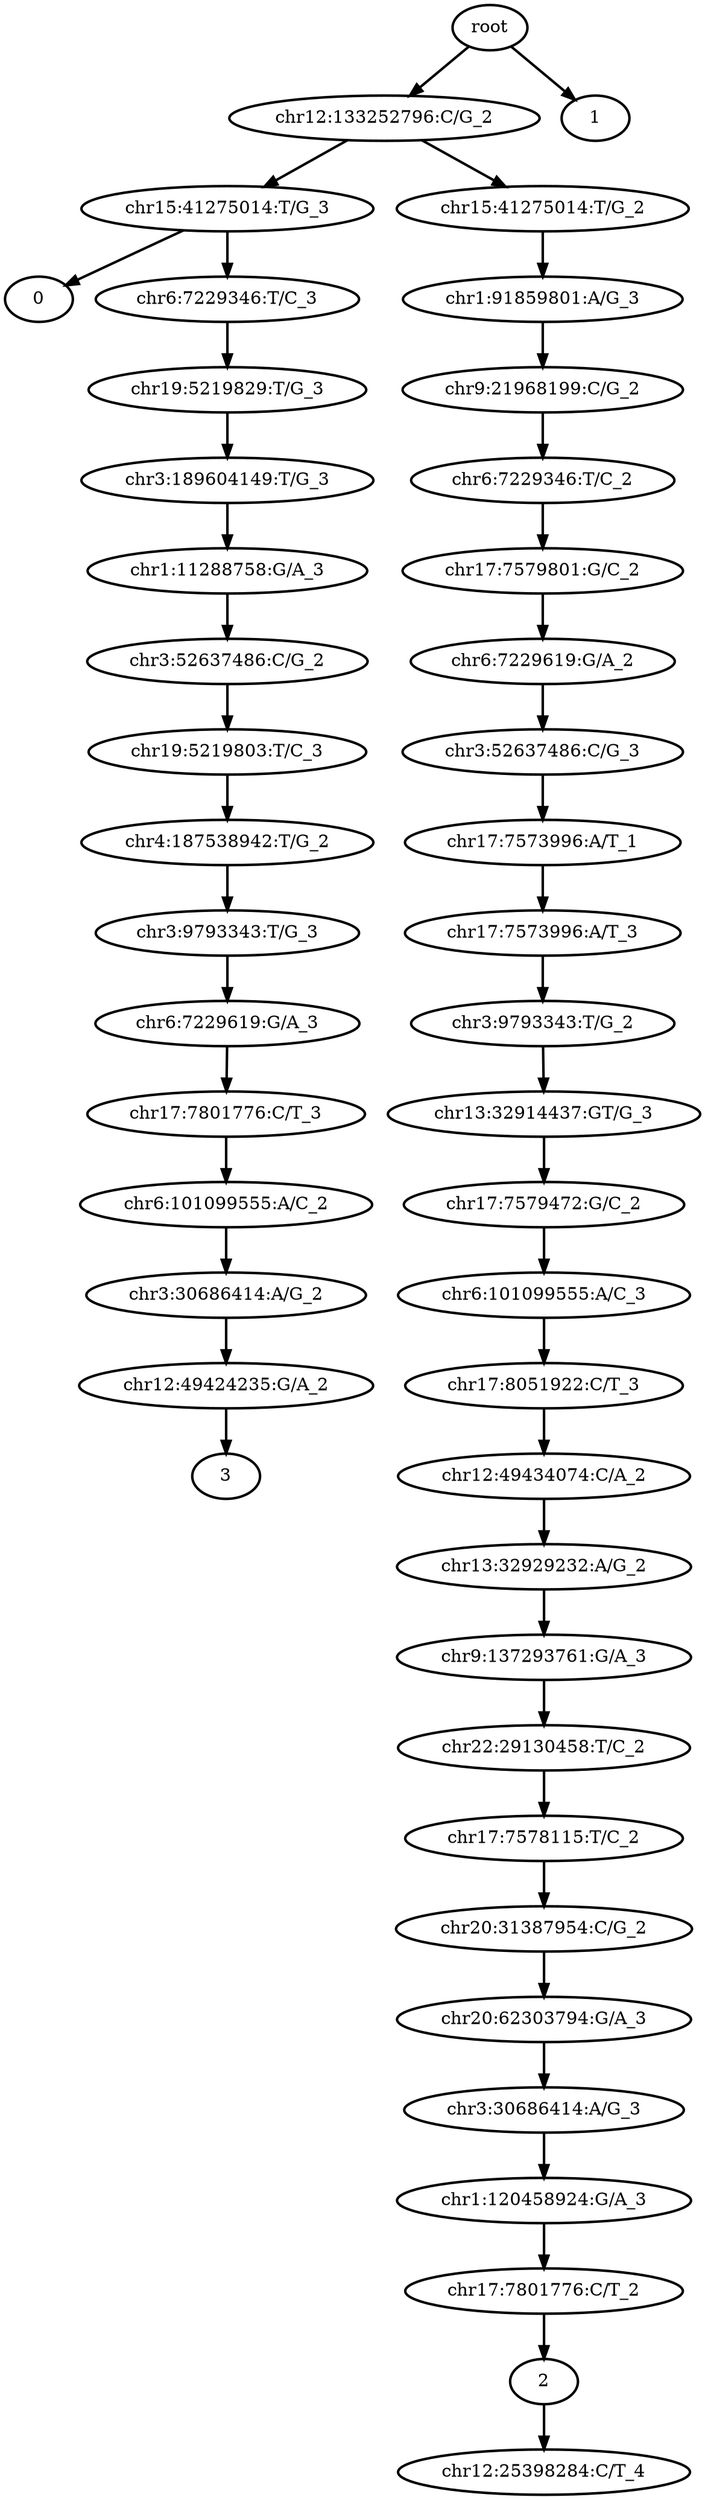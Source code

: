 digraph N {
	overlap="false"
	rankdir="TB"
	0 [label="root", style="bold"];
	1 [label="chr12:133252796:C/G_2", style="bold"];
	2 [label="chr15:41275014:T/G_3", style="bold"];
	3 [label="0", style="bold"];
	4 [label="1", style="bold"];
	5 [label="chr15:41275014:T/G_2", style="bold"];
	6 [label="chr1:91859801:A/G_3", style="bold"];
	7 [label="chr9:21968199:C/G_2", style="bold"];
	8 [label="chr6:7229346:T/C_2", style="bold"];
	9 [label="chr17:7579801:G/C_2", style="bold"];
	10 [label="chr6:7229619:G/A_2", style="bold"];
	11 [label="chr3:52637486:C/G_3", style="bold"];
	12 [label="chr17:7573996:A/T_1", style="bold"];
	13 [label="chr17:7573996:A/T_3", style="bold"];
	14 [label="chr3:9793343:T/G_2", style="bold"];
	15 [label="chr13:32914437:GT/G_3", style="bold"];
	16 [label="chr17:7579472:G/C_2", style="bold"];
	17 [label="chr6:101099555:A/C_3", style="bold"];
	18 [label="chr17:8051922:C/T_3", style="bold"];
	19 [label="chr12:49434074:C/A_2", style="bold"];
	20 [label="chr13:32929232:A/G_2", style="bold"];
	21 [label="chr9:137293761:G/A_3", style="bold"];
	22 [label="chr22:29130458:T/C_2", style="bold"];
	23 [label="chr17:7578115:T/C_2", style="bold"];
	24 [label="chr20:31387954:C/G_2", style="bold"];
	25 [label="chr20:62303794:G/A_3", style="bold"];
	26 [label="chr3:30686414:A/G_3", style="bold"];
	27 [label="chr1:120458924:G/A_3", style="bold"];
	28 [label="chr17:7801776:C/T_2", style="bold"];
	29 [label="2", style="bold"];
	30 [label="chr6:7229346:T/C_3", style="bold"];
	31 [label="chr19:5219829:T/G_3", style="bold"];
	32 [label="chr3:189604149:T/G_3", style="bold"];
	33 [label="chr1:11288758:G/A_3", style="bold"];
	34 [label="chr3:52637486:C/G_2", style="bold"];
	35 [label="chr19:5219803:T/C_3", style="bold"];
	36 [label="chr4:187538942:T/G_2", style="bold"];
	37 [label="chr3:9793343:T/G_3", style="bold"];
	38 [label="chr6:7229619:G/A_3", style="bold"];
	39 [label="chr17:7801776:C/T_3", style="bold"];
	40 [label="chr6:101099555:A/C_2", style="bold"];
	41 [label="chr3:30686414:A/G_2", style="bold"];
	42 [label="chr12:49424235:G/A_2", style="bold"];
	43 [label="3", style="bold"];
	44 [label="chr12:25398284:C/T_4", style="bold"];
	0 -> 1 [style="bold"];
	0 -> 4 [style="bold"];
	1 -> 2 [style="bold"];
	1 -> 5 [style="bold"];
	2 -> 3 [style="bold"];
	2 -> 30 [style="bold"];
	5 -> 6 [style="bold"];
	6 -> 7 [style="bold"];
	7 -> 8 [style="bold"];
	8 -> 9 [style="bold"];
	9 -> 10 [style="bold"];
	10 -> 11 [style="bold"];
	11 -> 12 [style="bold"];
	12 -> 13 [style="bold"];
	13 -> 14 [style="bold"];
	14 -> 15 [style="bold"];
	15 -> 16 [style="bold"];
	16 -> 17 [style="bold"];
	17 -> 18 [style="bold"];
	18 -> 19 [style="bold"];
	19 -> 20 [style="bold"];
	20 -> 21 [style="bold"];
	21 -> 22 [style="bold"];
	22 -> 23 [style="bold"];
	23 -> 24 [style="bold"];
	24 -> 25 [style="bold"];
	25 -> 26 [style="bold"];
	26 -> 27 [style="bold"];
	27 -> 28 [style="bold"];
	28 -> 29 [style="bold"];
	29 -> 44 [style="bold"];
	30 -> 31 [style="bold"];
	31 -> 32 [style="bold"];
	32 -> 33 [style="bold"];
	33 -> 34 [style="bold"];
	34 -> 35 [style="bold"];
	35 -> 36 [style="bold"];
	36 -> 37 [style="bold"];
	37 -> 38 [style="bold"];
	38 -> 39 [style="bold"];
	39 -> 40 [style="bold"];
	40 -> 41 [style="bold"];
	41 -> 42 [style="bold"];
	42 -> 43 [style="bold"];
}